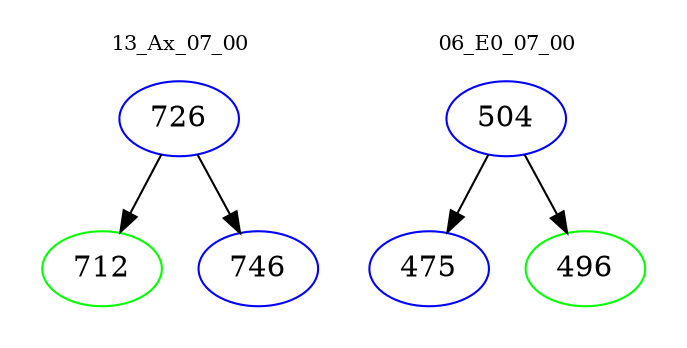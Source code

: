 digraph{
subgraph cluster_0 {
color = white
label = "13_Ax_07_00";
fontsize=10;
T0_726 [label="726", color="blue"]
T0_726 -> T0_712 [color="black"]
T0_712 [label="712", color="green"]
T0_726 -> T0_746 [color="black"]
T0_746 [label="746", color="blue"]
}
subgraph cluster_1 {
color = white
label = "06_E0_07_00";
fontsize=10;
T1_504 [label="504", color="blue"]
T1_504 -> T1_475 [color="black"]
T1_475 [label="475", color="blue"]
T1_504 -> T1_496 [color="black"]
T1_496 [label="496", color="green"]
}
}
